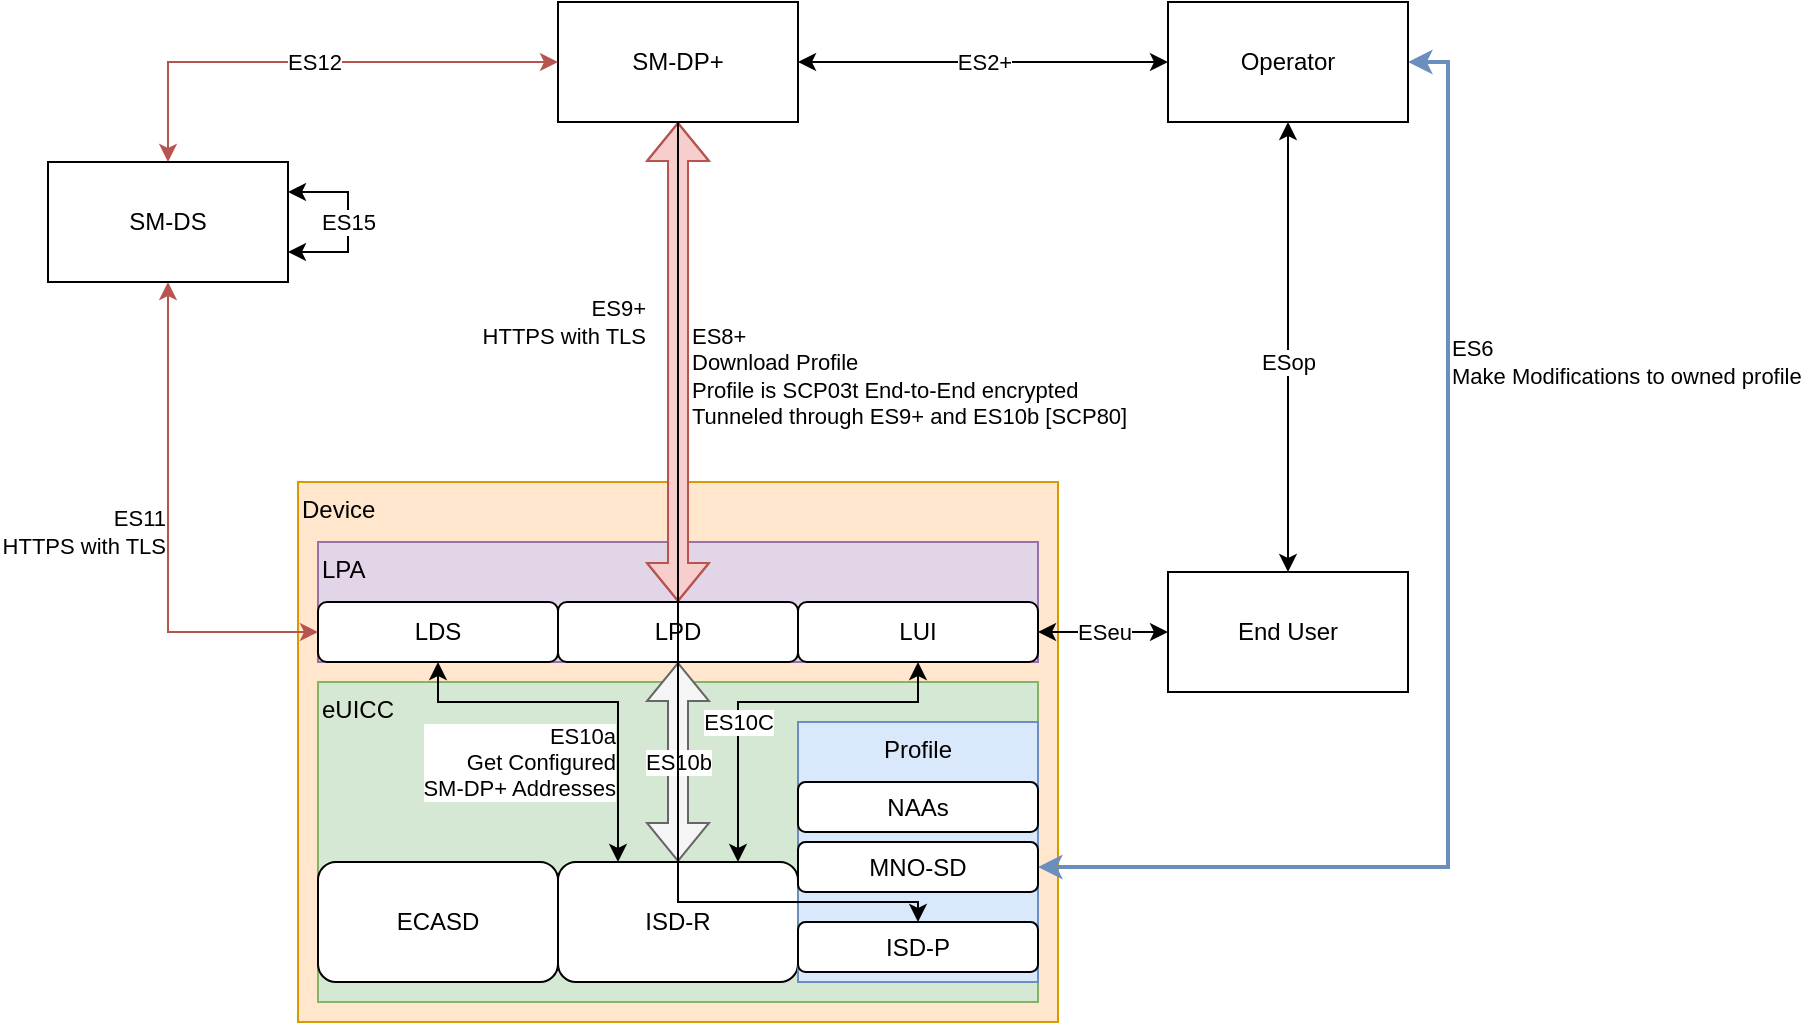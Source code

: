 <mxfile version="17.4.6" type="github">
  <diagram id="pJUkAr55xnpOLhHnZSmm" name="Page-1">
    <mxGraphModel dx="2942" dy="1122" grid="1" gridSize="10" guides="1" tooltips="1" connect="1" arrows="1" fold="1" page="1" pageScale="1" pageWidth="850" pageHeight="1100" math="0" shadow="0">
      <root>
        <mxCell id="0" />
        <mxCell id="1" parent="0" />
        <mxCell id="lcetB8byquosyySPv9ph-21" value="ES2+" style="edgeStyle=orthogonalEdgeStyle;rounded=0;orthogonalLoop=1;jettySize=auto;html=1;exitX=1;exitY=0.5;exitDx=0;exitDy=0;entryX=0;entryY=0.5;entryDx=0;entryDy=0;startArrow=classic;startFill=1;" parent="1" source="lcetB8byquosyySPv9ph-1" target="lcetB8byquosyySPv9ph-9" edge="1">
          <mxGeometry relative="1" as="geometry" />
        </mxCell>
        <mxCell id="lcetB8byquosyySPv9ph-1" value="SM-DP+" style="rounded=0;whiteSpace=wrap;html=1;" parent="1" vertex="1">
          <mxGeometry x="355" y="150" width="120" height="60" as="geometry" />
        </mxCell>
        <mxCell id="lcetB8byquosyySPv9ph-2" value="Device&lt;br&gt;" style="rounded=0;whiteSpace=wrap;html=1;verticalAlign=top;fillColor=#ffe6cc;strokeColor=#d79b00;align=left;" parent="1" vertex="1">
          <mxGeometry x="225" y="390" width="380" height="270" as="geometry" />
        </mxCell>
        <mxCell id="lcetB8byquosyySPv9ph-3" value="eUICC" style="rounded=0;whiteSpace=wrap;html=1;align=left;verticalAlign=top;fillColor=#d5e8d4;strokeColor=#82b366;" parent="1" vertex="1">
          <mxGeometry x="235" y="490" width="360" height="160" as="geometry" />
        </mxCell>
        <mxCell id="lcetB8byquosyySPv9ph-4" value="LPA" style="rounded=0;whiteSpace=wrap;html=1;fillColor=#e1d5e7;strokeColor=#9673a6;verticalAlign=top;align=left;" parent="1" vertex="1">
          <mxGeometry x="235" y="420" width="360" height="60" as="geometry" />
        </mxCell>
        <mxCell id="lcetB8byquosyySPv9ph-30" value="ES10a&lt;br&gt;Get Configured&lt;br&gt;SM-DP+ Addresses" style="edgeStyle=orthogonalEdgeStyle;rounded=0;orthogonalLoop=1;jettySize=auto;html=1;exitX=0.5;exitY=1;exitDx=0;exitDy=0;entryX=0.25;entryY=0;entryDx=0;entryDy=0;startArrow=classic;startFill=1;strokeWidth=1;align=right;" parent="1" source="lcetB8byquosyySPv9ph-5" target="lcetB8byquosyySPv9ph-11" edge="1">
          <mxGeometry x="0.474" relative="1" as="geometry">
            <Array as="points">
              <mxPoint x="295" y="500" />
              <mxPoint x="385" y="500" />
            </Array>
            <mxPoint as="offset" />
          </mxGeometry>
        </mxCell>
        <mxCell id="lcetB8byquosyySPv9ph-5" value="LDS" style="rounded=1;whiteSpace=wrap;html=1;" parent="1" vertex="1">
          <mxGeometry x="235" y="450" width="120" height="30" as="geometry" />
        </mxCell>
        <mxCell id="lcetB8byquosyySPv9ph-26" value="ES10b" style="edgeStyle=orthogonalEdgeStyle;rounded=0;orthogonalLoop=1;jettySize=auto;html=1;startArrow=classic;startFill=1;shape=flexArrow;entryX=0.5;entryY=0;entryDx=0;entryDy=0;fillColor=#f5f5f5;strokeColor=#666666;exitX=0.5;exitY=1;exitDx=0;exitDy=0;" parent="1" source="lcetB8byquosyySPv9ph-6" target="lcetB8byquosyySPv9ph-11" edge="1">
          <mxGeometry relative="1" as="geometry">
            <mxPoint x="380" y="750" as="sourcePoint" />
          </mxGeometry>
        </mxCell>
        <mxCell id="lcetB8byquosyySPv9ph-6" value="LPD" style="rounded=1;whiteSpace=wrap;html=1;" parent="1" vertex="1">
          <mxGeometry x="355" y="450" width="120" height="30" as="geometry" />
        </mxCell>
        <mxCell id="lcetB8byquosyySPv9ph-31" value="ES10C" style="edgeStyle=orthogonalEdgeStyle;rounded=0;orthogonalLoop=1;jettySize=auto;html=1;exitX=0.5;exitY=1;exitDx=0;exitDy=0;entryX=0.75;entryY=0;entryDx=0;entryDy=0;startArrow=classic;startFill=1;strokeWidth=1;" parent="1" source="lcetB8byquosyySPv9ph-7" target="lcetB8byquosyySPv9ph-11" edge="1">
          <mxGeometry x="0.263" relative="1" as="geometry">
            <Array as="points">
              <mxPoint x="535" y="500" />
              <mxPoint x="445" y="500" />
            </Array>
            <mxPoint as="offset" />
          </mxGeometry>
        </mxCell>
        <mxCell id="lcetB8byquosyySPv9ph-7" value="LUI" style="rounded=1;whiteSpace=wrap;html=1;" parent="1" vertex="1">
          <mxGeometry x="475" y="450" width="120" height="30" as="geometry" />
        </mxCell>
        <mxCell id="lcetB8byquosyySPv9ph-19" value="ES11&lt;br&gt;HTTPS with TLS" style="edgeStyle=orthogonalEdgeStyle;rounded=0;orthogonalLoop=1;jettySize=auto;html=1;exitX=0.5;exitY=1;exitDx=0;exitDy=0;entryX=0;entryY=0.5;entryDx=0;entryDy=0;startArrow=classic;startFill=1;fillColor=#f8cecc;strokeColor=#b85450;align=right;" parent="1" source="lcetB8byquosyySPv9ph-8" target="lcetB8byquosyySPv9ph-5" edge="1">
          <mxGeometry relative="1" as="geometry" />
        </mxCell>
        <mxCell id="lcetB8byquosyySPv9ph-20" value="ES12" style="edgeStyle=orthogonalEdgeStyle;rounded=0;orthogonalLoop=1;jettySize=auto;html=1;exitX=0.5;exitY=0;exitDx=0;exitDy=0;entryX=0;entryY=0.5;entryDx=0;entryDy=0;startArrow=classic;startFill=1;fillColor=#f8cecc;strokeColor=#b85450;" parent="1" source="lcetB8byquosyySPv9ph-8" target="lcetB8byquosyySPv9ph-1" edge="1">
          <mxGeometry relative="1" as="geometry" />
        </mxCell>
        <mxCell id="lcetB8byquosyySPv9ph-8" value="SM-DS" style="rounded=0;whiteSpace=wrap;html=1;" parent="1" vertex="1">
          <mxGeometry x="100" y="230" width="120" height="60" as="geometry" />
        </mxCell>
        <mxCell id="lcetB8byquosyySPv9ph-24" value="ESop" style="edgeStyle=orthogonalEdgeStyle;rounded=0;orthogonalLoop=1;jettySize=auto;html=1;exitX=0.5;exitY=1;exitDx=0;exitDy=0;entryX=0.5;entryY=0;entryDx=0;entryDy=0;startArrow=classic;startFill=1;" parent="1" source="lcetB8byquosyySPv9ph-9" target="lcetB8byquosyySPv9ph-22" edge="1">
          <mxGeometry x="0.067" relative="1" as="geometry">
            <mxPoint as="offset" />
          </mxGeometry>
        </mxCell>
        <mxCell id="lcetB8byquosyySPv9ph-25" value="ES6&lt;br&gt;Make Modifications to owned profile" style="edgeStyle=orthogonalEdgeStyle;rounded=0;orthogonalLoop=1;jettySize=auto;html=1;exitX=1;exitY=0.5;exitDx=0;exitDy=0;entryX=1;entryY=0.5;entryDx=0;entryDy=0;startArrow=classic;startFill=1;fillColor=#dae8fc;strokeColor=#6c8ebf;strokeWidth=2;align=left;" parent="1" source="lcetB8byquosyySPv9ph-9" target="lcetB8byquosyySPv9ph-14" edge="1">
          <mxGeometry x="-0.458" relative="1" as="geometry">
            <mxPoint as="offset" />
          </mxGeometry>
        </mxCell>
        <mxCell id="lcetB8byquosyySPv9ph-9" value="Operator" style="rounded=0;whiteSpace=wrap;html=1;" parent="1" vertex="1">
          <mxGeometry x="660" y="150" width="120" height="60" as="geometry" />
        </mxCell>
        <mxCell id="lcetB8byquosyySPv9ph-10" value="ECASD" style="rounded=1;whiteSpace=wrap;html=1;" parent="1" vertex="1">
          <mxGeometry x="235" y="580" width="120" height="60" as="geometry" />
        </mxCell>
        <mxCell id="lcetB8byquosyySPv9ph-11" value="ISD-R" style="rounded=1;whiteSpace=wrap;html=1;" parent="1" vertex="1">
          <mxGeometry x="355" y="580" width="120" height="60" as="geometry" />
        </mxCell>
        <mxCell id="lcetB8byquosyySPv9ph-13" value="Profile" style="rounded=0;whiteSpace=wrap;html=1;verticalAlign=top;fillColor=#dae8fc;strokeColor=#6c8ebf;" parent="1" vertex="1">
          <mxGeometry x="475" y="510" width="120" height="130" as="geometry" />
        </mxCell>
        <mxCell id="lcetB8byquosyySPv9ph-15" value="NAAs" style="rounded=1;whiteSpace=wrap;html=1;" parent="1" vertex="1">
          <mxGeometry x="475" y="540" width="120" height="25" as="geometry" />
        </mxCell>
        <mxCell id="lcetB8byquosyySPv9ph-16" value="ISD-P" style="rounded=1;whiteSpace=wrap;html=1;" parent="1" vertex="1">
          <mxGeometry x="475" y="610" width="120" height="25" as="geometry" />
        </mxCell>
        <mxCell id="lcetB8byquosyySPv9ph-18" value="ES9+&lt;br&gt;&lt;div style=&quot;&quot;&gt;HTTPS with TLS&lt;/div&gt;" style="edgeStyle=orthogonalEdgeStyle;rounded=0;orthogonalLoop=1;jettySize=auto;html=1;exitX=0.5;exitY=1;exitDx=0;exitDy=0;entryX=0.5;entryY=0;entryDx=0;entryDy=0;startArrow=classic;startFill=1;shape=flexArrow;fillColor=#f8cecc;strokeColor=#b85450;align=right;" parent="1" source="lcetB8byquosyySPv9ph-1" target="lcetB8byquosyySPv9ph-6" edge="1">
          <mxGeometry x="-0.167" y="-15" relative="1" as="geometry">
            <Array as="points">
              <mxPoint x="415" y="330" />
              <mxPoint x="415" y="330" />
            </Array>
            <mxPoint as="offset" />
          </mxGeometry>
        </mxCell>
        <mxCell id="lcetB8byquosyySPv9ph-23" value="ESeu" style="edgeStyle=orthogonalEdgeStyle;rounded=0;orthogonalLoop=1;jettySize=auto;html=1;exitX=0;exitY=0.5;exitDx=0;exitDy=0;entryX=1;entryY=0.5;entryDx=0;entryDy=0;startArrow=classic;startFill=1;" parent="1" source="lcetB8byquosyySPv9ph-22" target="lcetB8byquosyySPv9ph-7" edge="1">
          <mxGeometry relative="1" as="geometry" />
        </mxCell>
        <mxCell id="lcetB8byquosyySPv9ph-22" value="End User" style="rounded=0;whiteSpace=wrap;html=1;" parent="1" vertex="1">
          <mxGeometry x="660" y="435" width="120" height="60" as="geometry" />
        </mxCell>
        <mxCell id="lcetB8byquosyySPv9ph-27" value="ES15" style="edgeStyle=orthogonalEdgeStyle;rounded=0;orthogonalLoop=1;jettySize=auto;html=1;exitX=1;exitY=0.75;exitDx=0;exitDy=0;entryX=1;entryY=0.25;entryDx=0;entryDy=0;startArrow=classic;startFill=1;" parent="1" source="lcetB8byquosyySPv9ph-8" target="lcetB8byquosyySPv9ph-8" edge="1">
          <mxGeometry relative="1" as="geometry">
            <Array as="points">
              <mxPoint x="250" y="275" />
              <mxPoint x="250" y="245" />
            </Array>
          </mxGeometry>
        </mxCell>
        <mxCell id="lcetB8byquosyySPv9ph-14" value="MNO-SD" style="rounded=1;whiteSpace=wrap;html=1;" parent="1" vertex="1">
          <mxGeometry x="475" y="570" width="120" height="25" as="geometry" />
        </mxCell>
        <mxCell id="lcetB8byquosyySPv9ph-17" value="ES8+&lt;br&gt;&lt;div&gt;Download Profile&lt;/div&gt;Profile is SCP03t End-to-End encrypted&lt;br&gt;Tunneled through ES9+ and ES10b [SCP80]&lt;br&gt;" style="edgeStyle=orthogonalEdgeStyle;rounded=0;orthogonalLoop=1;jettySize=auto;html=1;exitX=0.75;exitY=1;exitDx=0;exitDy=0;entryX=0.5;entryY=0;entryDx=0;entryDy=0;startArrow=none;startFill=1;align=left;" parent="1" source="lcetB8byquosyySPv9ph-1" target="lcetB8byquosyySPv9ph-16" edge="1">
          <mxGeometry x="-0.429" y="5" relative="1" as="geometry">
            <Array as="points">
              <mxPoint x="415" y="210" />
              <mxPoint x="415" y="600" />
              <mxPoint x="535" y="600" />
            </Array>
            <mxPoint as="offset" />
          </mxGeometry>
        </mxCell>
      </root>
    </mxGraphModel>
  </diagram>
</mxfile>
